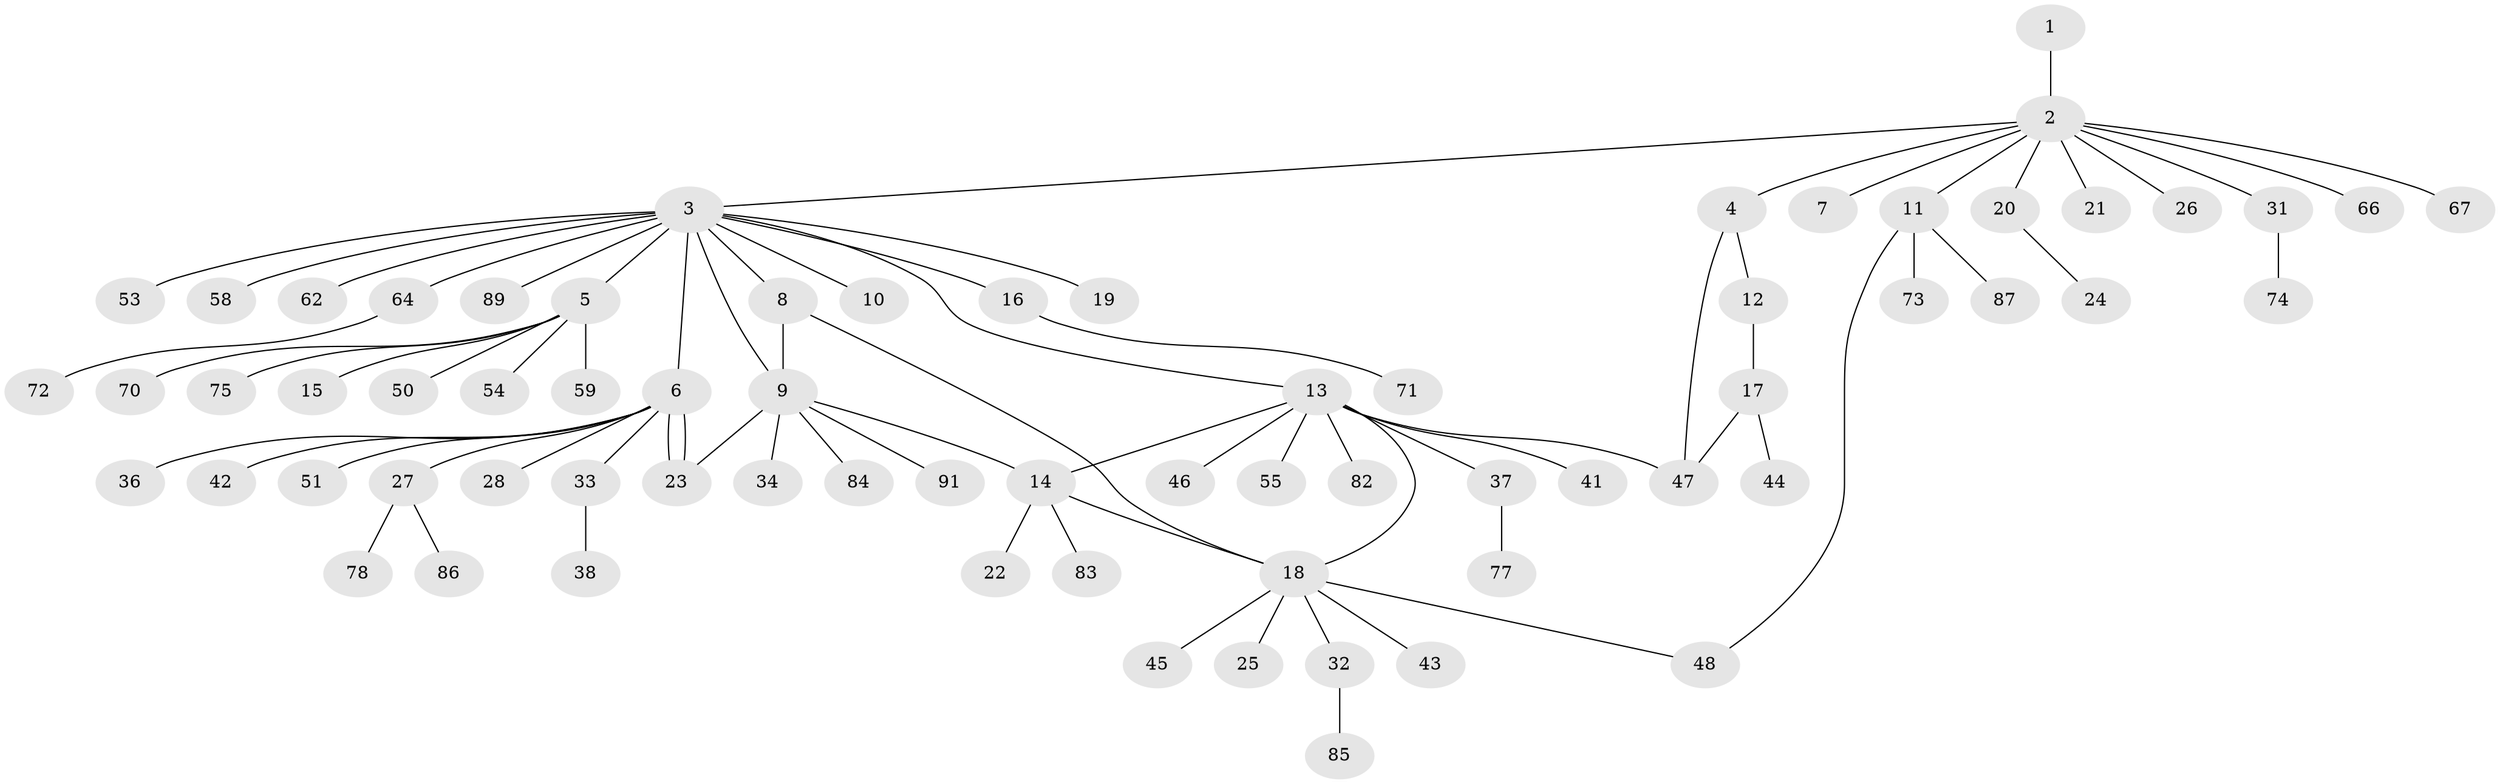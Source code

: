 // Generated by graph-tools (version 1.1) at 2025/23/03/03/25 07:23:53]
// undirected, 70 vertices, 78 edges
graph export_dot {
graph [start="1"]
  node [color=gray90,style=filled];
  1 [super="+79"];
  2 [super="+61"];
  3 [super="+29"];
  4 [super="+65"];
  5 [super="+81"];
  6 [super="+80"];
  7;
  8;
  9 [super="+35"];
  10;
  11 [super="+60"];
  12 [super="+76"];
  13 [super="+49"];
  14 [super="+90"];
  15;
  16 [super="+40"];
  17 [super="+30"];
  18 [super="+52"];
  19;
  20;
  21;
  22;
  23 [super="+68"];
  24;
  25;
  26;
  27 [super="+39"];
  28;
  31;
  32 [super="+63"];
  33;
  34;
  36;
  37;
  38;
  41;
  42 [super="+56"];
  43;
  44 [super="+69"];
  45;
  46;
  47 [super="+88"];
  48 [super="+57"];
  50;
  51;
  53;
  54;
  55;
  58;
  59;
  62;
  64;
  66;
  67;
  70;
  71;
  72;
  73;
  74;
  75;
  77 [super="+92"];
  78;
  82;
  83;
  84;
  85;
  86;
  87;
  89;
  91;
  1 -- 2;
  2 -- 3;
  2 -- 4;
  2 -- 7;
  2 -- 11;
  2 -- 20;
  2 -- 21;
  2 -- 26;
  2 -- 31;
  2 -- 66;
  2 -- 67;
  3 -- 5;
  3 -- 6;
  3 -- 8;
  3 -- 10;
  3 -- 13;
  3 -- 16;
  3 -- 19;
  3 -- 53;
  3 -- 58;
  3 -- 64;
  3 -- 89;
  3 -- 9;
  3 -- 62;
  4 -- 12;
  4 -- 47;
  5 -- 15;
  5 -- 50;
  5 -- 54;
  5 -- 59;
  5 -- 70;
  5 -- 75;
  6 -- 23;
  6 -- 23;
  6 -- 27;
  6 -- 28;
  6 -- 33;
  6 -- 36;
  6 -- 42;
  6 -- 51;
  8 -- 9;
  8 -- 18;
  9 -- 14;
  9 -- 34;
  9 -- 84;
  9 -- 91;
  9 -- 23;
  11 -- 87;
  11 -- 48;
  11 -- 73;
  12 -- 17;
  13 -- 14;
  13 -- 18;
  13 -- 37;
  13 -- 41;
  13 -- 46;
  13 -- 47;
  13 -- 55;
  13 -- 82;
  14 -- 22;
  14 -- 83;
  14 -- 18;
  16 -- 71;
  17 -- 44;
  17 -- 47;
  18 -- 25;
  18 -- 32;
  18 -- 43;
  18 -- 45;
  18 -- 48;
  20 -- 24;
  27 -- 78;
  27 -- 86;
  31 -- 74;
  32 -- 85;
  33 -- 38;
  37 -- 77;
  64 -- 72;
}
